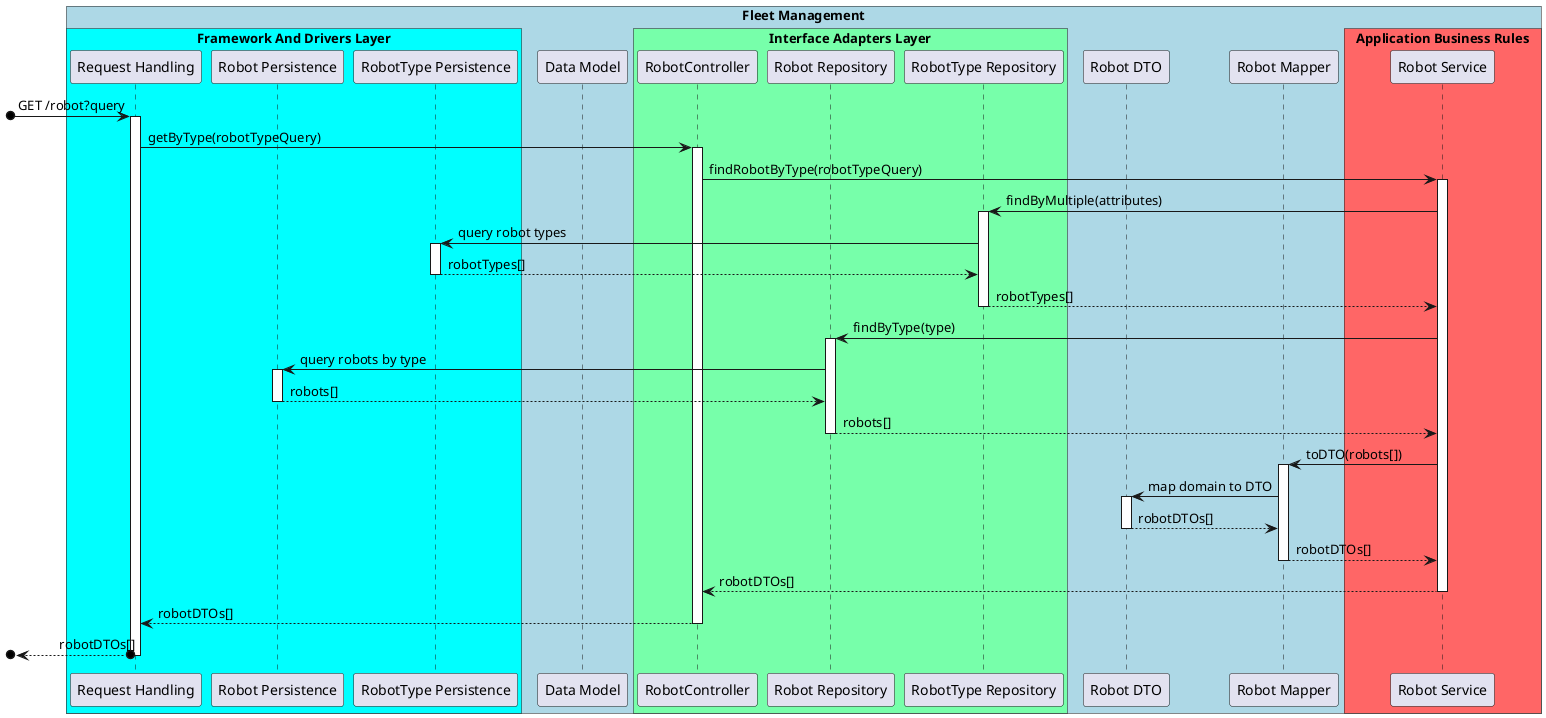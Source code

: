 @startuml SD Lv3

!pragma teoz true

box "Fleet Management" #LightBlue

    box "Framework And Drivers Layer" #00ffff
        participant "Request Handling" as Routing
        participant "Robot Persistence" as RobotPersistence
        participant "RobotType Persistence" as RobotTypePersistence
    end box

    participant "Data Model" as Data
    box "Interface Adapters Layer" #77ffaa
        participant RobotController as Controller
        participant "Robot Repository" as RobotRepo
        participant "RobotType Repository" as RobotTypeRepo
    end box

    participant "Robot DTO" as RobotDTO
    participant "Robot Mapper" as RobotMapper
    box "Application Business Rules" #ff6666
        participant "Robot Service" as RobotService
    end box

end box

[o-> Routing : GET /robot?query
activate Routing

    Routing -> Controller : getByType(robotTypeQuery)
    activate Controller

        Controller -> RobotService : findRobotByType(robotTypeQuery)
        activate RobotService
        
            RobotService -> RobotTypeRepo : findByMultiple(attributes)
            activate RobotTypeRepo

                RobotTypeRepo -> RobotTypePersistence : query robot types
                activate RobotTypePersistence

                RobotTypePersistence --> RobotTypeRepo : robotTypes[]
                deactivate RobotTypePersistence

            RobotTypeRepo --> RobotService : robotTypes[]
            deactivate RobotTypeRepo

            RobotService -> RobotRepo : findByType(type)
            activate RobotRepo

                RobotRepo -> RobotPersistence : query robots by type
                activate RobotPersistence

                RobotPersistence --> RobotRepo : robots[]
                deactivate RobotPersistence

            RobotRepo --> RobotService : robots[]
            deactivate RobotRepo

            RobotService -> RobotMapper : toDTO(robots[])
            activate RobotMapper
            
                RobotMapper -> RobotDTO : map domain to DTO
                activate RobotDTO

                RobotDTO --> RobotMapper : robotDTOs[]
                deactivate RobotDTO

            RobotMapper --> RobotService : robotDTOs[]
            deactivate RobotMapper

        RobotService --> Controller : robotDTOs[]
        deactivate RobotService

    Controller --> Routing : robotDTOs[]
    deactivate Controller

[o<--o Routing : robotDTOs[]
deactivate Routing

@enduml
